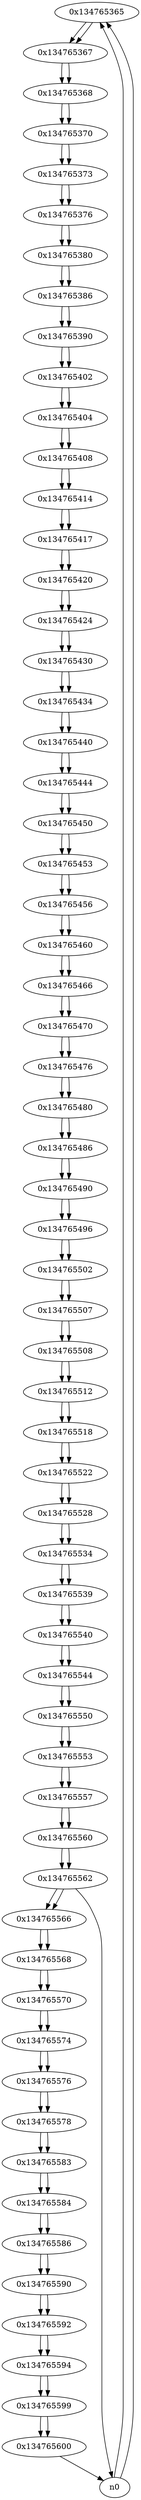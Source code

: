 digraph G{
/* nodes */
  n1 [label="0x134765365"]
  n2 [label="0x134765367"]
  n3 [label="0x134765368"]
  n4 [label="0x134765370"]
  n5 [label="0x134765373"]
  n6 [label="0x134765376"]
  n7 [label="0x134765380"]
  n8 [label="0x134765386"]
  n9 [label="0x134765390"]
  n10 [label="0x134765402"]
  n11 [label="0x134765404"]
  n12 [label="0x134765408"]
  n13 [label="0x134765414"]
  n14 [label="0x134765417"]
  n15 [label="0x134765420"]
  n16 [label="0x134765424"]
  n17 [label="0x134765430"]
  n18 [label="0x134765434"]
  n19 [label="0x134765440"]
  n20 [label="0x134765444"]
  n21 [label="0x134765450"]
  n22 [label="0x134765453"]
  n23 [label="0x134765456"]
  n24 [label="0x134765460"]
  n25 [label="0x134765466"]
  n26 [label="0x134765470"]
  n27 [label="0x134765476"]
  n28 [label="0x134765480"]
  n29 [label="0x134765486"]
  n30 [label="0x134765490"]
  n31 [label="0x134765496"]
  n32 [label="0x134765502"]
  n33 [label="0x134765507"]
  n34 [label="0x134765508"]
  n35 [label="0x134765512"]
  n36 [label="0x134765518"]
  n37 [label="0x134765522"]
  n38 [label="0x134765528"]
  n39 [label="0x134765534"]
  n40 [label="0x134765539"]
  n41 [label="0x134765540"]
  n42 [label="0x134765544"]
  n43 [label="0x134765550"]
  n44 [label="0x134765553"]
  n45 [label="0x134765557"]
  n46 [label="0x134765560"]
  n47 [label="0x134765562"]
  n48 [label="0x134765566"]
  n49 [label="0x134765568"]
  n50 [label="0x134765570"]
  n51 [label="0x134765574"]
  n52 [label="0x134765576"]
  n53 [label="0x134765578"]
  n54 [label="0x134765583"]
  n55 [label="0x134765584"]
  n56 [label="0x134765586"]
  n57 [label="0x134765590"]
  n58 [label="0x134765592"]
  n59 [label="0x134765594"]
  n60 [label="0x134765599"]
  n61 [label="0x134765600"]
/* edges */
n1 -> n2;
n0 -> n1;
n0 -> n1;
n2 -> n3;
n1 -> n2;
n3 -> n4;
n2 -> n3;
n4 -> n5;
n3 -> n4;
n5 -> n6;
n4 -> n5;
n6 -> n7;
n5 -> n6;
n7 -> n8;
n6 -> n7;
n8 -> n9;
n7 -> n8;
n9 -> n10;
n8 -> n9;
n10 -> n11;
n9 -> n10;
n11 -> n12;
n10 -> n11;
n12 -> n13;
n11 -> n12;
n13 -> n14;
n12 -> n13;
n14 -> n15;
n13 -> n14;
n15 -> n16;
n14 -> n15;
n16 -> n17;
n15 -> n16;
n17 -> n18;
n16 -> n17;
n18 -> n19;
n17 -> n18;
n19 -> n20;
n18 -> n19;
n20 -> n21;
n19 -> n20;
n21 -> n22;
n20 -> n21;
n22 -> n23;
n21 -> n22;
n23 -> n24;
n22 -> n23;
n24 -> n25;
n23 -> n24;
n25 -> n26;
n24 -> n25;
n26 -> n27;
n25 -> n26;
n27 -> n28;
n26 -> n27;
n28 -> n29;
n27 -> n28;
n29 -> n30;
n28 -> n29;
n30 -> n31;
n29 -> n30;
n31 -> n32;
n30 -> n31;
n32 -> n33;
n31 -> n32;
n33 -> n34;
n32 -> n33;
n34 -> n35;
n33 -> n34;
n35 -> n36;
n34 -> n35;
n36 -> n37;
n35 -> n36;
n37 -> n38;
n36 -> n37;
n38 -> n39;
n37 -> n38;
n39 -> n40;
n38 -> n39;
n40 -> n41;
n39 -> n40;
n41 -> n42;
n40 -> n41;
n42 -> n43;
n41 -> n42;
n43 -> n44;
n42 -> n43;
n44 -> n45;
n43 -> n44;
n45 -> n46;
n44 -> n45;
n46 -> n47;
n45 -> n46;
n47 -> n48;
n47 -> n0;
n46 -> n47;
n48 -> n49;
n47 -> n48;
n49 -> n50;
n48 -> n49;
n50 -> n51;
n49 -> n50;
n51 -> n52;
n50 -> n51;
n52 -> n53;
n51 -> n52;
n53 -> n54;
n52 -> n53;
n54 -> n55;
n53 -> n54;
n55 -> n56;
n54 -> n55;
n56 -> n57;
n55 -> n56;
n57 -> n58;
n56 -> n57;
n58 -> n59;
n57 -> n58;
n59 -> n60;
n58 -> n59;
n60 -> n61;
n59 -> n60;
n61 -> n0;
n60 -> n61;
}
